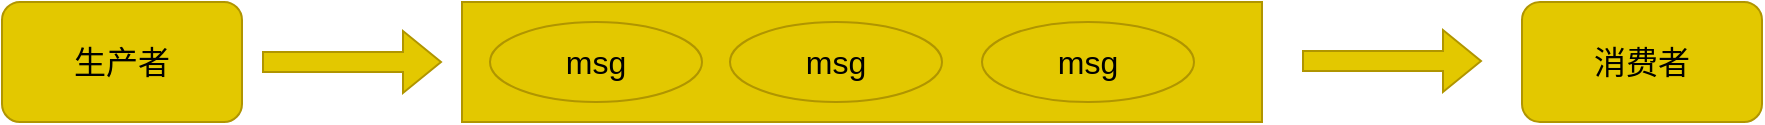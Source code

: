 <mxfile version="26.2.9">
  <diagram name="第 1 页" id="LBLgLicPEd8Pnz13hLrd">
    <mxGraphModel dx="1215" dy="730" grid="1" gridSize="10" guides="1" tooltips="1" connect="1" arrows="1" fold="1" page="1" pageScale="1" pageWidth="827" pageHeight="1169" math="0" shadow="0">
      <root>
        <mxCell id="0" />
        <mxCell id="1" parent="0" />
        <mxCell id="g-8GI5QG5O7ozSbTjTaj-1" value="&lt;font style=&quot;vertical-align: inherit;&quot; class=&quot;notranslate fyzs-translate-target fyzs-translate-target-wrapper&quot;&gt;&lt;font style=&quot;vertical-align: inherit;&quot; class=&quot;notranslate fyzs-translate-target fyzs-translate-target-box&quot;&gt;&lt;font style=&quot;vertical-align: inherit;&quot; title=&quot;s&quot; class=&quot;notranslate fyzs-translate-target fyzs-translate-target-text&quot;&gt;生产者&lt;/font&gt;&lt;/font&gt;&lt;/font&gt;" style="rounded=1;whiteSpace=wrap;html=1;fillColor=#e3c800;strokeColor=#B09500;fontColor=#000000;fontSize=16;" vertex="1" parent="1">
          <mxGeometry x="50" y="320" width="120" height="60" as="geometry" />
        </mxCell>
        <mxCell id="g-8GI5QG5O7ozSbTjTaj-2" value="" style="rounded=0;whiteSpace=wrap;html=1;fillColor=#e3c800;fontColor=#000000;strokeColor=#B09500;fontSize=16;" vertex="1" parent="1">
          <mxGeometry x="280" y="320" width="400" height="60" as="geometry" />
        </mxCell>
        <mxCell id="g-8GI5QG5O7ozSbTjTaj-3" value="&lt;font style=&quot;vertical-align: inherit;&quot; class=&quot;notranslate fyzs-translate-target fyzs-translate-target-wrapper&quot;&gt;&lt;font style=&quot;vertical-align: inherit;&quot; class=&quot;notranslate fyzs-translate-target fyzs-translate-target-box&quot;&gt;&lt;font style=&quot;vertical-align: inherit;&quot; title=&quot;m&quot; class=&quot;notranslate fyzs-translate-target fyzs-translate-target-text&quot;&gt;msg&lt;/font&gt;&lt;/font&gt;&lt;/font&gt;" style="ellipse;whiteSpace=wrap;html=1;fillColor=#e3c800;fontColor=#000000;strokeColor=#B09500;fontSize=16;" vertex="1" parent="1">
          <mxGeometry x="294" y="330" width="106" height="40" as="geometry" />
        </mxCell>
        <mxCell id="g-8GI5QG5O7ozSbTjTaj-4" value="&lt;font style=&quot;vertical-align: inherit;&quot; class=&quot;notranslate fyzs-translate-target fyzs-translate-target-wrapper&quot;&gt;&lt;font style=&quot;vertical-align: inherit;&quot; class=&quot;notranslate fyzs-translate-target fyzs-translate-target-box&quot;&gt;&lt;font style=&quot;vertical-align: inherit;&quot; title=&quot;m&quot; class=&quot;notranslate fyzs-translate-target fyzs-translate-target-text&quot;&gt;msg&lt;/font&gt;&lt;/font&gt;&lt;/font&gt;" style="ellipse;whiteSpace=wrap;html=1;fillColor=#e3c800;fontColor=#000000;strokeColor=#B09500;fontSize=16;" vertex="1" parent="1">
          <mxGeometry x="414" y="330" width="106" height="40" as="geometry" />
        </mxCell>
        <mxCell id="g-8GI5QG5O7ozSbTjTaj-5" value="&lt;font style=&quot;vertical-align: inherit;&quot; class=&quot;notranslate fyzs-translate-target fyzs-translate-target-wrapper&quot;&gt;&lt;font style=&quot;vertical-align: inherit;&quot; class=&quot;notranslate fyzs-translate-target fyzs-translate-target-box&quot;&gt;&lt;font style=&quot;vertical-align: inherit;&quot; title=&quot;m&quot; class=&quot;notranslate fyzs-translate-target fyzs-translate-target-text&quot;&gt;msg&lt;/font&gt;&lt;/font&gt;&lt;/font&gt;" style="ellipse;whiteSpace=wrap;html=1;fillColor=#e3c800;fontColor=#000000;strokeColor=#B09500;fontSize=16;" vertex="1" parent="1">
          <mxGeometry x="540" y="330" width="106" height="40" as="geometry" />
        </mxCell>
        <mxCell id="g-8GI5QG5O7ozSbTjTaj-6" value="&lt;font style=&quot;vertical-align: inherit;&quot; class=&quot;notranslate fyzs-translate-target fyzs-translate-target-wrapper&quot;&gt;&lt;font style=&quot;vertical-align: inherit;&quot; class=&quot;notranslate fyzs-translate-target fyzs-translate-target-box&quot;&gt;&lt;font style=&quot;vertical-align: inherit;&quot; title=&quot;s&quot; class=&quot;notranslate fyzs-translate-target fyzs-translate-target-text&quot;&gt;消费者&lt;/font&gt;&lt;/font&gt;&lt;/font&gt;" style="rounded=1;whiteSpace=wrap;html=1;fillColor=#e3c800;fontColor=#000000;strokeColor=#B09500;fontSize=16;" vertex="1" parent="1">
          <mxGeometry x="810" y="320" width="120" height="60" as="geometry" />
        </mxCell>
        <mxCell id="g-8GI5QG5O7ozSbTjTaj-8" value="" style="shape=flexArrow;endArrow=classic;html=1;rounded=0;fillColor=#e3c800;strokeColor=#B09500;fontSize=16;" edge="1" parent="1">
          <mxGeometry width="50" height="50" relative="1" as="geometry">
            <mxPoint x="180" y="350" as="sourcePoint" />
            <mxPoint x="270" y="350" as="targetPoint" />
          </mxGeometry>
        </mxCell>
        <mxCell id="g-8GI5QG5O7ozSbTjTaj-9" value="" style="shape=flexArrow;endArrow=classic;html=1;rounded=0;fillColor=#e3c800;strokeColor=#B09500;fontSize=16;" edge="1" parent="1">
          <mxGeometry width="50" height="50" relative="1" as="geometry">
            <mxPoint x="700" y="349.5" as="sourcePoint" />
            <mxPoint x="790" y="349.5" as="targetPoint" />
          </mxGeometry>
        </mxCell>
      </root>
    </mxGraphModel>
  </diagram>
</mxfile>

